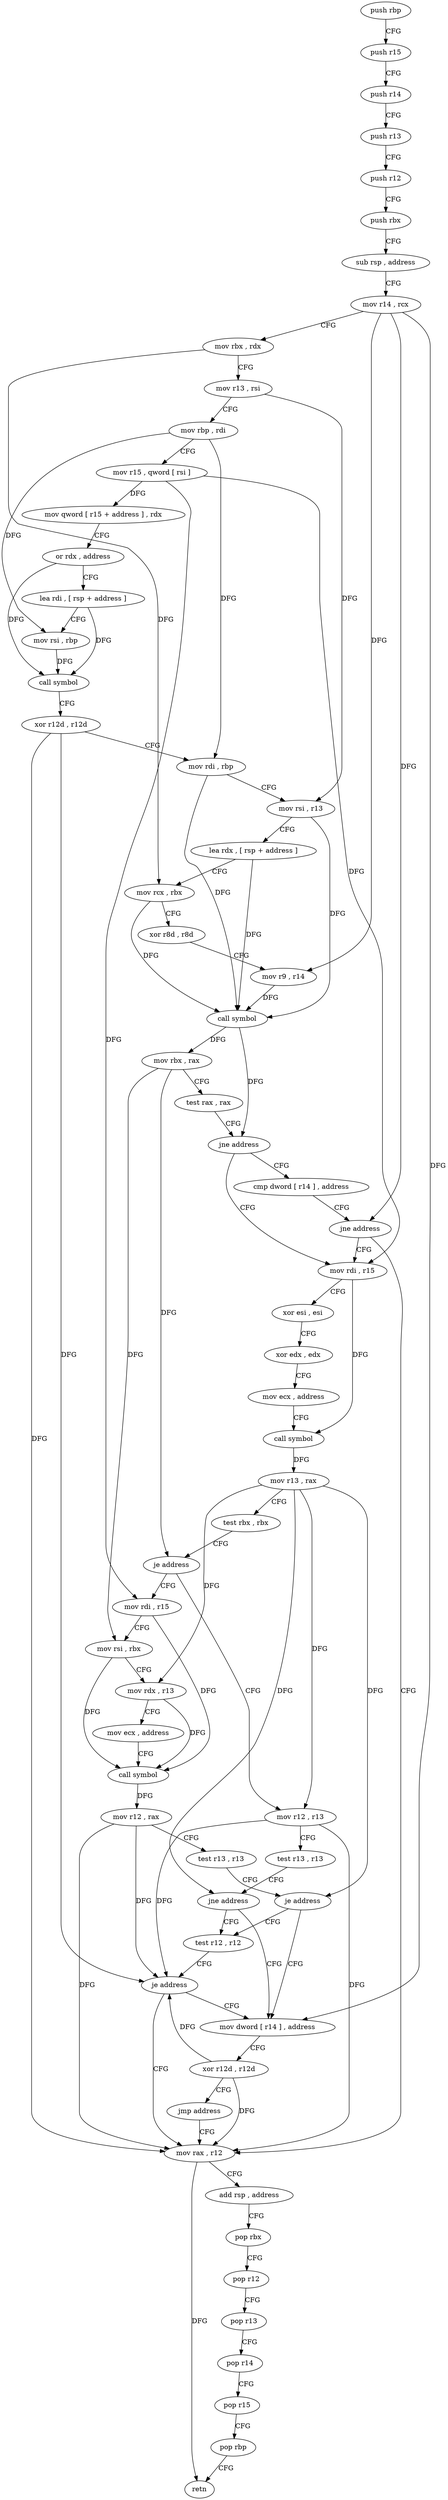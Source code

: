 digraph "func" {
"4222592" [label = "push rbp" ]
"4222593" [label = "push r15" ]
"4222595" [label = "push r14" ]
"4222597" [label = "push r13" ]
"4222599" [label = "push r12" ]
"4222601" [label = "push rbx" ]
"4222602" [label = "sub rsp , address" ]
"4222606" [label = "mov r14 , rcx" ]
"4222609" [label = "mov rbx , rdx" ]
"4222612" [label = "mov r13 , rsi" ]
"4222615" [label = "mov rbp , rdi" ]
"4222618" [label = "mov r15 , qword [ rsi ]" ]
"4222621" [label = "mov qword [ r15 + address ] , rdx" ]
"4222628" [label = "or rdx , address" ]
"4222635" [label = "lea rdi , [ rsp + address ]" ]
"4222640" [label = "mov rsi , rbp" ]
"4222643" [label = "call symbol" ]
"4222648" [label = "xor r12d , r12d" ]
"4222651" [label = "mov rdi , rbp" ]
"4222654" [label = "mov rsi , r13" ]
"4222657" [label = "lea rdx , [ rsp + address ]" ]
"4222662" [label = "mov rcx , rbx" ]
"4222665" [label = "xor r8d , r8d" ]
"4222668" [label = "mov r9 , r14" ]
"4222671" [label = "call symbol" ]
"4222676" [label = "mov rbx , rax" ]
"4222679" [label = "test rax , rax" ]
"4222682" [label = "jne address" ]
"4222690" [label = "mov rdi , r15" ]
"4222684" [label = "cmp dword [ r14 ] , address" ]
"4222693" [label = "xor esi , esi" ]
"4222695" [label = "xor edx , edx" ]
"4222697" [label = "mov ecx , address" ]
"4222702" [label = "call symbol" ]
"4222707" [label = "mov r13 , rax" ]
"4222710" [label = "test rbx , rbx" ]
"4222713" [label = "je address" ]
"4222765" [label = "mov r12 , r13" ]
"4222715" [label = "mov rdi , r15" ]
"4222688" [label = "jne address" ]
"4222747" [label = "mov rax , r12" ]
"4222768" [label = "test r13 , r13" ]
"4222771" [label = "jne address" ]
"4222742" [label = "test r12 , r12" ]
"4222773" [label = "mov dword [ r14 ] , address" ]
"4222718" [label = "mov rsi , rbx" ]
"4222721" [label = "mov rdx , r13" ]
"4222724" [label = "mov ecx , address" ]
"4222729" [label = "call symbol" ]
"4222734" [label = "mov r12 , rax" ]
"4222737" [label = "test r13 , r13" ]
"4222740" [label = "je address" ]
"4222750" [label = "add rsp , address" ]
"4222754" [label = "pop rbx" ]
"4222755" [label = "pop r12" ]
"4222757" [label = "pop r13" ]
"4222759" [label = "pop r14" ]
"4222761" [label = "pop r15" ]
"4222763" [label = "pop rbp" ]
"4222764" [label = "retn" ]
"4222745" [label = "je address" ]
"4222780" [label = "xor r12d , r12d" ]
"4222783" [label = "jmp address" ]
"4222592" -> "4222593" [ label = "CFG" ]
"4222593" -> "4222595" [ label = "CFG" ]
"4222595" -> "4222597" [ label = "CFG" ]
"4222597" -> "4222599" [ label = "CFG" ]
"4222599" -> "4222601" [ label = "CFG" ]
"4222601" -> "4222602" [ label = "CFG" ]
"4222602" -> "4222606" [ label = "CFG" ]
"4222606" -> "4222609" [ label = "CFG" ]
"4222606" -> "4222668" [ label = "DFG" ]
"4222606" -> "4222688" [ label = "DFG" ]
"4222606" -> "4222773" [ label = "DFG" ]
"4222609" -> "4222612" [ label = "CFG" ]
"4222609" -> "4222662" [ label = "DFG" ]
"4222612" -> "4222615" [ label = "CFG" ]
"4222612" -> "4222654" [ label = "DFG" ]
"4222615" -> "4222618" [ label = "CFG" ]
"4222615" -> "4222640" [ label = "DFG" ]
"4222615" -> "4222651" [ label = "DFG" ]
"4222618" -> "4222621" [ label = "DFG" ]
"4222618" -> "4222690" [ label = "DFG" ]
"4222618" -> "4222715" [ label = "DFG" ]
"4222621" -> "4222628" [ label = "CFG" ]
"4222628" -> "4222635" [ label = "CFG" ]
"4222628" -> "4222643" [ label = "DFG" ]
"4222635" -> "4222640" [ label = "CFG" ]
"4222635" -> "4222643" [ label = "DFG" ]
"4222640" -> "4222643" [ label = "DFG" ]
"4222643" -> "4222648" [ label = "CFG" ]
"4222648" -> "4222651" [ label = "CFG" ]
"4222648" -> "4222747" [ label = "DFG" ]
"4222648" -> "4222745" [ label = "DFG" ]
"4222651" -> "4222654" [ label = "CFG" ]
"4222651" -> "4222671" [ label = "DFG" ]
"4222654" -> "4222657" [ label = "CFG" ]
"4222654" -> "4222671" [ label = "DFG" ]
"4222657" -> "4222662" [ label = "CFG" ]
"4222657" -> "4222671" [ label = "DFG" ]
"4222662" -> "4222665" [ label = "CFG" ]
"4222662" -> "4222671" [ label = "DFG" ]
"4222665" -> "4222668" [ label = "CFG" ]
"4222668" -> "4222671" [ label = "DFG" ]
"4222671" -> "4222676" [ label = "DFG" ]
"4222671" -> "4222682" [ label = "DFG" ]
"4222676" -> "4222679" [ label = "CFG" ]
"4222676" -> "4222713" [ label = "DFG" ]
"4222676" -> "4222718" [ label = "DFG" ]
"4222679" -> "4222682" [ label = "CFG" ]
"4222682" -> "4222690" [ label = "CFG" ]
"4222682" -> "4222684" [ label = "CFG" ]
"4222690" -> "4222693" [ label = "CFG" ]
"4222690" -> "4222702" [ label = "DFG" ]
"4222684" -> "4222688" [ label = "CFG" ]
"4222693" -> "4222695" [ label = "CFG" ]
"4222695" -> "4222697" [ label = "CFG" ]
"4222697" -> "4222702" [ label = "CFG" ]
"4222702" -> "4222707" [ label = "DFG" ]
"4222707" -> "4222710" [ label = "CFG" ]
"4222707" -> "4222765" [ label = "DFG" ]
"4222707" -> "4222771" [ label = "DFG" ]
"4222707" -> "4222721" [ label = "DFG" ]
"4222707" -> "4222740" [ label = "DFG" ]
"4222710" -> "4222713" [ label = "CFG" ]
"4222713" -> "4222765" [ label = "CFG" ]
"4222713" -> "4222715" [ label = "CFG" ]
"4222765" -> "4222768" [ label = "CFG" ]
"4222765" -> "4222747" [ label = "DFG" ]
"4222765" -> "4222745" [ label = "DFG" ]
"4222715" -> "4222718" [ label = "CFG" ]
"4222715" -> "4222729" [ label = "DFG" ]
"4222688" -> "4222747" [ label = "CFG" ]
"4222688" -> "4222690" [ label = "CFG" ]
"4222747" -> "4222750" [ label = "CFG" ]
"4222747" -> "4222764" [ label = "DFG" ]
"4222768" -> "4222771" [ label = "CFG" ]
"4222771" -> "4222742" [ label = "CFG" ]
"4222771" -> "4222773" [ label = "CFG" ]
"4222742" -> "4222745" [ label = "CFG" ]
"4222773" -> "4222780" [ label = "CFG" ]
"4222718" -> "4222721" [ label = "CFG" ]
"4222718" -> "4222729" [ label = "DFG" ]
"4222721" -> "4222724" [ label = "CFG" ]
"4222721" -> "4222729" [ label = "DFG" ]
"4222724" -> "4222729" [ label = "CFG" ]
"4222729" -> "4222734" [ label = "DFG" ]
"4222734" -> "4222737" [ label = "CFG" ]
"4222734" -> "4222747" [ label = "DFG" ]
"4222734" -> "4222745" [ label = "DFG" ]
"4222737" -> "4222740" [ label = "CFG" ]
"4222740" -> "4222773" [ label = "CFG" ]
"4222740" -> "4222742" [ label = "CFG" ]
"4222750" -> "4222754" [ label = "CFG" ]
"4222754" -> "4222755" [ label = "CFG" ]
"4222755" -> "4222757" [ label = "CFG" ]
"4222757" -> "4222759" [ label = "CFG" ]
"4222759" -> "4222761" [ label = "CFG" ]
"4222761" -> "4222763" [ label = "CFG" ]
"4222763" -> "4222764" [ label = "CFG" ]
"4222745" -> "4222773" [ label = "CFG" ]
"4222745" -> "4222747" [ label = "CFG" ]
"4222780" -> "4222783" [ label = "CFG" ]
"4222780" -> "4222747" [ label = "DFG" ]
"4222780" -> "4222745" [ label = "DFG" ]
"4222783" -> "4222747" [ label = "CFG" ]
}

